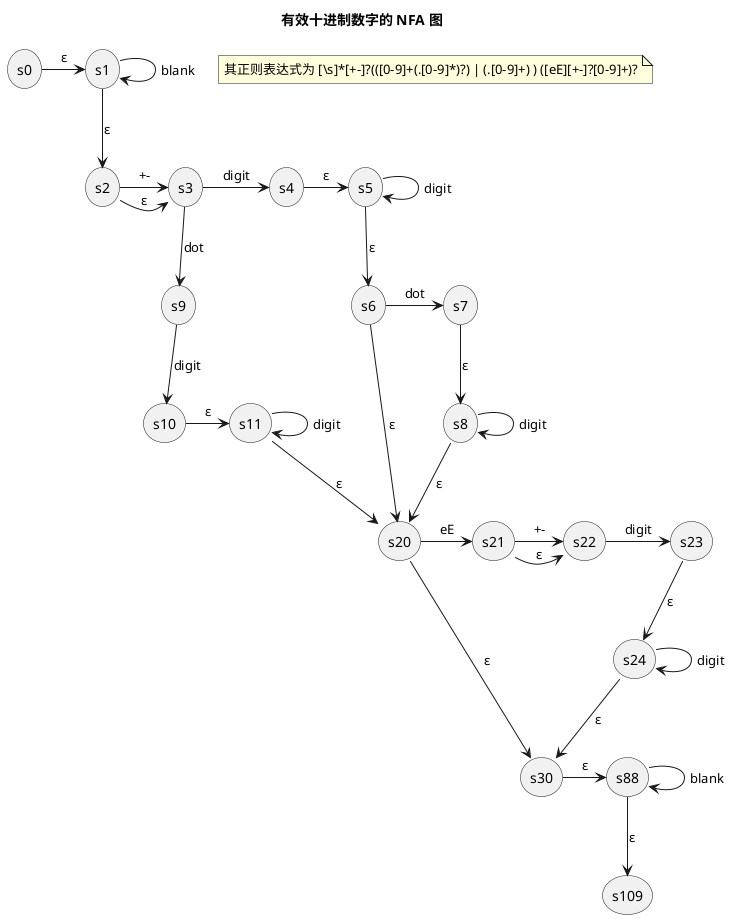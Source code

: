 @startuml
title 有效十进制数字的 NFA 图

note  "其正则表达式为 [\\s]*[+-]?(([0-9]+(.[0-9]*)?) | (.[0-9]+) ) ([eE][+-]?[0-9]+)?" as n1
' a blank
' b +-
' c 0-9
' d dot
' e e
' f others
' a*b?((c+(dc*)?)|(dc+)) (eb?c+)?
' 自动画图工具 https://cyberzhg.github.io/toolbox/nfa2dfa?regex=YSpiPygoYysoZGMqKT8pfChkYyspKSAoZWI/YyspPw==
storage s0
storage s1
storage s2
storage s3
storage s4
storage s5
storage s6
storage s7
storage s8
storage s9
storage s10
storage s11
storage s20
storage s21
storage s22
storage s23
storage s24
storage s30
storage s88
storage s109

s0 -> s1: ε
s1 --> s2: ε
s1 -> s1: blank
s2 -> s3: +-
s2 -> s3: ε

s3 -> s4: digit
s4 -> s5: ε
s5 --> s6: ε
s5 -> s5: digit
s6 -> s7: dot
s7 --> s8: ε
s8 --> s20: ε
s8 -> s8: digit
s6 --> s20: ε

s3 --> s9: dot
s9 --> s10 : digit
s10 -> s11: ε
s11 --> s20: ε
s11 -> s11: digit

s20 -> s21: eE
s21 -> s22: +-
s21 -> s22: ε
s22 -> s23: digit
s23 --> s24: ε
s24 --> s30: ε
s24 -> s24: digit

s20 --> s30: ε
s30 -> s88: ε
s88 --> s109: ε
s88 -> s88: blank


newpage

title DFA


storage s0
storage s1
storage s2
storage s3
storage s4
storage s5
storage s6
storage s7
storage s8

s0 -> s1: sign
s1 -> s2: digit
s2 -> s3: dot
s3 -> s4: digit
s4 -> s5: e
s5 -> s6: digit

s0 -> s0: blank
s0 -> s2: digit
s2 -> s2: digit

@enduml